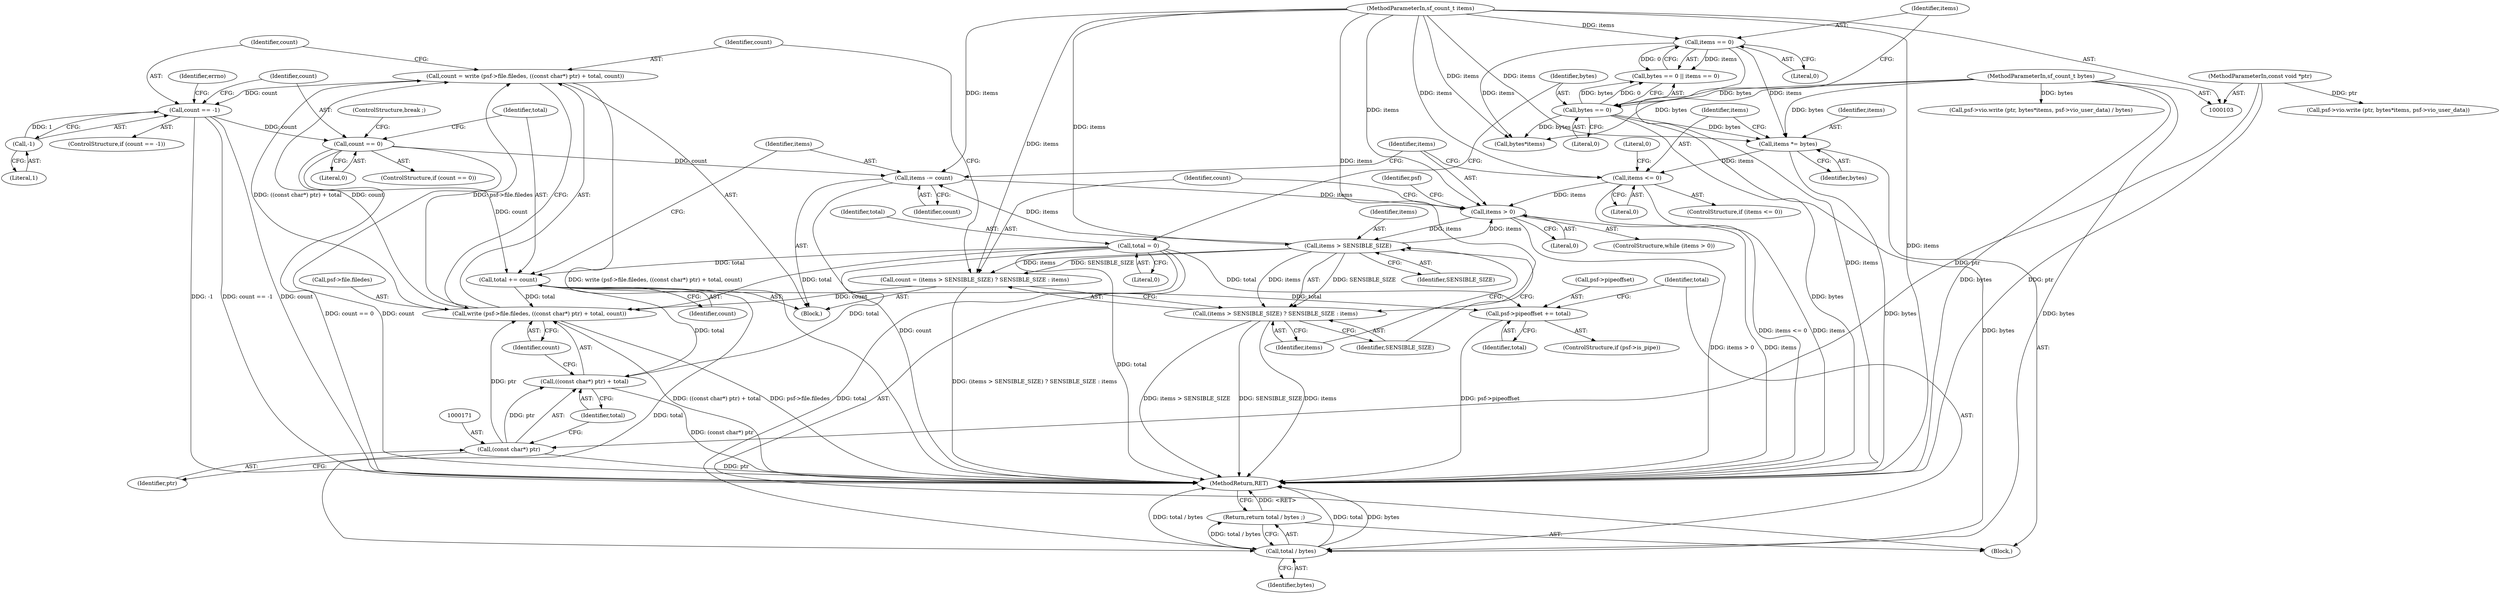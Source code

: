 digraph "0_libsndfile_725c7dbb95bfaf8b4bb7b04820e3a00cceea9ce6@API" {
"1000161" [label="(Call,count = write (psf->file.filedes, ((const char*) ptr) + total, count))"];
"1000163" [label="(Call,write (psf->file.filedes, ((const char*) ptr) + total, count))"];
"1000170" [label="(Call,(const char*) ptr)"];
"1000104" [label="(MethodParameterIn,const void *ptr)"];
"1000195" [label="(Call,total += count)"];
"1000191" [label="(Call,count == 0)"];
"1000176" [label="(Call,count == -1)"];
"1000161" [label="(Call,count = write (psf->file.filedes, ((const char*) ptr) + total, count))"];
"1000178" [label="(Call,-1)"];
"1000110" [label="(Call,total = 0)"];
"1000153" [label="(Call,count = (items > SENSIBLE_SIZE) ? SENSIBLE_SIZE : items)"];
"1000156" [label="(Call,items > SENSIBLE_SIZE)"];
"1000149" [label="(Call,items > 0)"];
"1000143" [label="(Call,items <= 0)"];
"1000139" [label="(Call,items *= bytes)"];
"1000116" [label="(Call,bytes == 0)"];
"1000105" [label="(MethodParameterIn,sf_count_t bytes)"];
"1000119" [label="(Call,items == 0)"];
"1000106" [label="(MethodParameterIn,sf_count_t items)"];
"1000198" [label="(Call,items -= count)"];
"1000169" [label="(Call,((const char*) ptr) + total)"];
"1000205" [label="(Call,psf->pipeoffset += total)"];
"1000211" [label="(Call,total / bytes)"];
"1000210" [label="(Return,return total / bytes ;)"];
"1000155" [label="(Call,(items > SENSIBLE_SIZE) ? SENSIBLE_SIZE : items)"];
"1000108" [label="(Block,)"];
"1000116" [label="(Call,bytes == 0)"];
"1000130" [label="(Call,psf->vio.write (ptr, bytes*items, psf->vio_user_data))"];
"1000206" [label="(Call,psf->pipeoffset)"];
"1000142" [label="(ControlStructure,if (items <= 0))"];
"1000111" [label="(Identifier,total)"];
"1000117" [label="(Identifier,bytes)"];
"1000106" [label="(MethodParameterIn,sf_count_t items)"];
"1000170" [label="(Call,(const char*) ptr)"];
"1000199" [label="(Identifier,items)"];
"1000179" [label="(Literal,1)"];
"1000163" [label="(Call,write (psf->file.filedes, ((const char*) ptr) + total, count))"];
"1000145" [label="(Literal,0)"];
"1000151" [label="(Literal,0)"];
"1000157" [label="(Identifier,items)"];
"1000197" [label="(Identifier,count)"];
"1000121" [label="(Literal,0)"];
"1000120" [label="(Identifier,items)"];
"1000110" [label="(Call,total = 0)"];
"1000144" [label="(Identifier,items)"];
"1000194" [label="(ControlStructure,break ;)"];
"1000196" [label="(Identifier,total)"];
"1000115" [label="(Call,bytes == 0 || items == 0)"];
"1000212" [label="(Identifier,total)"];
"1000205" [label="(Call,psf->pipeoffset += total)"];
"1000174" [label="(Identifier,count)"];
"1000119" [label="(Call,items == 0)"];
"1000213" [label="(Identifier,bytes)"];
"1000178" [label="(Call,-1)"];
"1000139" [label="(Call,items *= bytes)"];
"1000141" [label="(Identifier,bytes)"];
"1000193" [label="(Literal,0)"];
"1000118" [label="(Literal,0)"];
"1000173" [label="(Identifier,total)"];
"1000191" [label="(Call,count == 0)"];
"1000190" [label="(ControlStructure,if (count == 0))"];
"1000129" [label="(Call,psf->vio.write (ptr, bytes*items, psf->vio_user_data) / bytes)"];
"1000147" [label="(Literal,0)"];
"1000176" [label="(Call,count == -1)"];
"1000156" [label="(Call,items > SENSIBLE_SIZE)"];
"1000152" [label="(Block,)"];
"1000150" [label="(Identifier,items)"];
"1000211" [label="(Call,total / bytes)"];
"1000112" [label="(Literal,0)"];
"1000200" [label="(Identifier,count)"];
"1000159" [label="(Identifier,SENSIBLE_SIZE)"];
"1000149" [label="(Call,items > 0)"];
"1000175" [label="(ControlStructure,if (count == -1))"];
"1000172" [label="(Identifier,ptr)"];
"1000198" [label="(Call,items -= count)"];
"1000161" [label="(Call,count = write (psf->file.filedes, ((const char*) ptr) + total, count))"];
"1000192" [label="(Identifier,count)"];
"1000195" [label="(Call,total += count)"];
"1000183" [label="(Identifier,errno)"];
"1000158" [label="(Identifier,SENSIBLE_SIZE)"];
"1000210" [label="(Return,return total / bytes ;)"];
"1000214" [label="(MethodReturn,RET)"];
"1000201" [label="(ControlStructure,if (psf->is_pipe))"];
"1000203" [label="(Identifier,psf)"];
"1000177" [label="(Identifier,count)"];
"1000209" [label="(Identifier,total)"];
"1000155" [label="(Call,(items > SENSIBLE_SIZE) ? SENSIBLE_SIZE : items)"];
"1000169" [label="(Call,((const char*) ptr) + total)"];
"1000164" [label="(Call,psf->file.filedes)"];
"1000162" [label="(Identifier,count)"];
"1000154" [label="(Identifier,count)"];
"1000160" [label="(Identifier,items)"];
"1000148" [label="(ControlStructure,while (items > 0))"];
"1000143" [label="(Call,items <= 0)"];
"1000104" [label="(MethodParameterIn,const void *ptr)"];
"1000132" [label="(Call,bytes*items)"];
"1000153" [label="(Call,count = (items > SENSIBLE_SIZE) ? SENSIBLE_SIZE : items)"];
"1000105" [label="(MethodParameterIn,sf_count_t bytes)"];
"1000140" [label="(Identifier,items)"];
"1000161" -> "1000152"  [label="AST: "];
"1000161" -> "1000163"  [label="CFG: "];
"1000162" -> "1000161"  [label="AST: "];
"1000163" -> "1000161"  [label="AST: "];
"1000177" -> "1000161"  [label="CFG: "];
"1000161" -> "1000214"  [label="DDG: write (psf->file.filedes, ((const char*) ptr) + total, count)"];
"1000163" -> "1000161"  [label="DDG: psf->file.filedes"];
"1000163" -> "1000161"  [label="DDG: ((const char*) ptr) + total"];
"1000163" -> "1000161"  [label="DDG: count"];
"1000161" -> "1000176"  [label="DDG: count"];
"1000163" -> "1000174"  [label="CFG: "];
"1000164" -> "1000163"  [label="AST: "];
"1000169" -> "1000163"  [label="AST: "];
"1000174" -> "1000163"  [label="AST: "];
"1000163" -> "1000214"  [label="DDG: ((const char*) ptr) + total"];
"1000163" -> "1000214"  [label="DDG: psf->file.filedes"];
"1000170" -> "1000163"  [label="DDG: ptr"];
"1000195" -> "1000163"  [label="DDG: total"];
"1000110" -> "1000163"  [label="DDG: total"];
"1000153" -> "1000163"  [label="DDG: count"];
"1000170" -> "1000169"  [label="AST: "];
"1000170" -> "1000172"  [label="CFG: "];
"1000171" -> "1000170"  [label="AST: "];
"1000172" -> "1000170"  [label="AST: "];
"1000173" -> "1000170"  [label="CFG: "];
"1000170" -> "1000214"  [label="DDG: ptr"];
"1000170" -> "1000169"  [label="DDG: ptr"];
"1000104" -> "1000170"  [label="DDG: ptr"];
"1000104" -> "1000103"  [label="AST: "];
"1000104" -> "1000214"  [label="DDG: ptr"];
"1000104" -> "1000130"  [label="DDG: ptr"];
"1000195" -> "1000152"  [label="AST: "];
"1000195" -> "1000197"  [label="CFG: "];
"1000196" -> "1000195"  [label="AST: "];
"1000197" -> "1000195"  [label="AST: "];
"1000199" -> "1000195"  [label="CFG: "];
"1000195" -> "1000169"  [label="DDG: total"];
"1000191" -> "1000195"  [label="DDG: count"];
"1000110" -> "1000195"  [label="DDG: total"];
"1000195" -> "1000205"  [label="DDG: total"];
"1000195" -> "1000211"  [label="DDG: total"];
"1000191" -> "1000190"  [label="AST: "];
"1000191" -> "1000193"  [label="CFG: "];
"1000192" -> "1000191"  [label="AST: "];
"1000193" -> "1000191"  [label="AST: "];
"1000194" -> "1000191"  [label="CFG: "];
"1000196" -> "1000191"  [label="CFG: "];
"1000191" -> "1000214"  [label="DDG: count == 0"];
"1000191" -> "1000214"  [label="DDG: count"];
"1000176" -> "1000191"  [label="DDG: count"];
"1000191" -> "1000198"  [label="DDG: count"];
"1000176" -> "1000175"  [label="AST: "];
"1000176" -> "1000178"  [label="CFG: "];
"1000177" -> "1000176"  [label="AST: "];
"1000178" -> "1000176"  [label="AST: "];
"1000183" -> "1000176"  [label="CFG: "];
"1000192" -> "1000176"  [label="CFG: "];
"1000176" -> "1000214"  [label="DDG: -1"];
"1000176" -> "1000214"  [label="DDG: count == -1"];
"1000176" -> "1000214"  [label="DDG: count"];
"1000178" -> "1000176"  [label="DDG: 1"];
"1000178" -> "1000179"  [label="CFG: "];
"1000179" -> "1000178"  [label="AST: "];
"1000110" -> "1000108"  [label="AST: "];
"1000110" -> "1000112"  [label="CFG: "];
"1000111" -> "1000110"  [label="AST: "];
"1000112" -> "1000110"  [label="AST: "];
"1000117" -> "1000110"  [label="CFG: "];
"1000110" -> "1000214"  [label="DDG: total"];
"1000110" -> "1000169"  [label="DDG: total"];
"1000110" -> "1000205"  [label="DDG: total"];
"1000110" -> "1000211"  [label="DDG: total"];
"1000153" -> "1000152"  [label="AST: "];
"1000153" -> "1000155"  [label="CFG: "];
"1000154" -> "1000153"  [label="AST: "];
"1000155" -> "1000153"  [label="AST: "];
"1000162" -> "1000153"  [label="CFG: "];
"1000153" -> "1000214"  [label="DDG: (items > SENSIBLE_SIZE) ? SENSIBLE_SIZE : items"];
"1000156" -> "1000153"  [label="DDG: SENSIBLE_SIZE"];
"1000156" -> "1000153"  [label="DDG: items"];
"1000106" -> "1000153"  [label="DDG: items"];
"1000156" -> "1000155"  [label="AST: "];
"1000156" -> "1000158"  [label="CFG: "];
"1000157" -> "1000156"  [label="AST: "];
"1000158" -> "1000156"  [label="AST: "];
"1000159" -> "1000156"  [label="CFG: "];
"1000160" -> "1000156"  [label="CFG: "];
"1000156" -> "1000149"  [label="DDG: items"];
"1000149" -> "1000156"  [label="DDG: items"];
"1000106" -> "1000156"  [label="DDG: items"];
"1000156" -> "1000155"  [label="DDG: SENSIBLE_SIZE"];
"1000156" -> "1000155"  [label="DDG: items"];
"1000156" -> "1000198"  [label="DDG: items"];
"1000149" -> "1000148"  [label="AST: "];
"1000149" -> "1000151"  [label="CFG: "];
"1000150" -> "1000149"  [label="AST: "];
"1000151" -> "1000149"  [label="AST: "];
"1000154" -> "1000149"  [label="CFG: "];
"1000203" -> "1000149"  [label="CFG: "];
"1000149" -> "1000214"  [label="DDG: items > 0"];
"1000149" -> "1000214"  [label="DDG: items"];
"1000143" -> "1000149"  [label="DDG: items"];
"1000198" -> "1000149"  [label="DDG: items"];
"1000106" -> "1000149"  [label="DDG: items"];
"1000143" -> "1000142"  [label="AST: "];
"1000143" -> "1000145"  [label="CFG: "];
"1000144" -> "1000143"  [label="AST: "];
"1000145" -> "1000143"  [label="AST: "];
"1000147" -> "1000143"  [label="CFG: "];
"1000150" -> "1000143"  [label="CFG: "];
"1000143" -> "1000214"  [label="DDG: items <= 0"];
"1000143" -> "1000214"  [label="DDG: items"];
"1000139" -> "1000143"  [label="DDG: items"];
"1000106" -> "1000143"  [label="DDG: items"];
"1000139" -> "1000108"  [label="AST: "];
"1000139" -> "1000141"  [label="CFG: "];
"1000140" -> "1000139"  [label="AST: "];
"1000141" -> "1000139"  [label="AST: "];
"1000144" -> "1000139"  [label="CFG: "];
"1000139" -> "1000214"  [label="DDG: bytes"];
"1000116" -> "1000139"  [label="DDG: bytes"];
"1000105" -> "1000139"  [label="DDG: bytes"];
"1000119" -> "1000139"  [label="DDG: items"];
"1000106" -> "1000139"  [label="DDG: items"];
"1000116" -> "1000115"  [label="AST: "];
"1000116" -> "1000118"  [label="CFG: "];
"1000117" -> "1000116"  [label="AST: "];
"1000118" -> "1000116"  [label="AST: "];
"1000120" -> "1000116"  [label="CFG: "];
"1000115" -> "1000116"  [label="CFG: "];
"1000116" -> "1000214"  [label="DDG: bytes"];
"1000116" -> "1000115"  [label="DDG: bytes"];
"1000116" -> "1000115"  [label="DDG: 0"];
"1000105" -> "1000116"  [label="DDG: bytes"];
"1000116" -> "1000132"  [label="DDG: bytes"];
"1000116" -> "1000211"  [label="DDG: bytes"];
"1000105" -> "1000103"  [label="AST: "];
"1000105" -> "1000214"  [label="DDG: bytes"];
"1000105" -> "1000132"  [label="DDG: bytes"];
"1000105" -> "1000129"  [label="DDG: bytes"];
"1000105" -> "1000211"  [label="DDG: bytes"];
"1000119" -> "1000115"  [label="AST: "];
"1000119" -> "1000121"  [label="CFG: "];
"1000120" -> "1000119"  [label="AST: "];
"1000121" -> "1000119"  [label="AST: "];
"1000115" -> "1000119"  [label="CFG: "];
"1000119" -> "1000214"  [label="DDG: items"];
"1000119" -> "1000115"  [label="DDG: items"];
"1000119" -> "1000115"  [label="DDG: 0"];
"1000106" -> "1000119"  [label="DDG: items"];
"1000119" -> "1000132"  [label="DDG: items"];
"1000106" -> "1000103"  [label="AST: "];
"1000106" -> "1000214"  [label="DDG: items"];
"1000106" -> "1000132"  [label="DDG: items"];
"1000106" -> "1000155"  [label="DDG: items"];
"1000106" -> "1000198"  [label="DDG: items"];
"1000198" -> "1000152"  [label="AST: "];
"1000198" -> "1000200"  [label="CFG: "];
"1000199" -> "1000198"  [label="AST: "];
"1000200" -> "1000198"  [label="AST: "];
"1000150" -> "1000198"  [label="CFG: "];
"1000198" -> "1000214"  [label="DDG: count"];
"1000169" -> "1000173"  [label="CFG: "];
"1000173" -> "1000169"  [label="AST: "];
"1000174" -> "1000169"  [label="CFG: "];
"1000169" -> "1000214"  [label="DDG: (const char*) ptr"];
"1000205" -> "1000201"  [label="AST: "];
"1000205" -> "1000209"  [label="CFG: "];
"1000206" -> "1000205"  [label="AST: "];
"1000209" -> "1000205"  [label="AST: "];
"1000212" -> "1000205"  [label="CFG: "];
"1000205" -> "1000214"  [label="DDG: psf->pipeoffset"];
"1000211" -> "1000210"  [label="AST: "];
"1000211" -> "1000213"  [label="CFG: "];
"1000212" -> "1000211"  [label="AST: "];
"1000213" -> "1000211"  [label="AST: "];
"1000210" -> "1000211"  [label="CFG: "];
"1000211" -> "1000214"  [label="DDG: total"];
"1000211" -> "1000214"  [label="DDG: bytes"];
"1000211" -> "1000214"  [label="DDG: total / bytes"];
"1000211" -> "1000210"  [label="DDG: total / bytes"];
"1000210" -> "1000108"  [label="AST: "];
"1000214" -> "1000210"  [label="CFG: "];
"1000210" -> "1000214"  [label="DDG: <RET>"];
"1000155" -> "1000159"  [label="CFG: "];
"1000155" -> "1000160"  [label="CFG: "];
"1000159" -> "1000155"  [label="AST: "];
"1000160" -> "1000155"  [label="AST: "];
"1000155" -> "1000214"  [label="DDG: items"];
"1000155" -> "1000214"  [label="DDG: SENSIBLE_SIZE"];
"1000155" -> "1000214"  [label="DDG: items > SENSIBLE_SIZE"];
}
